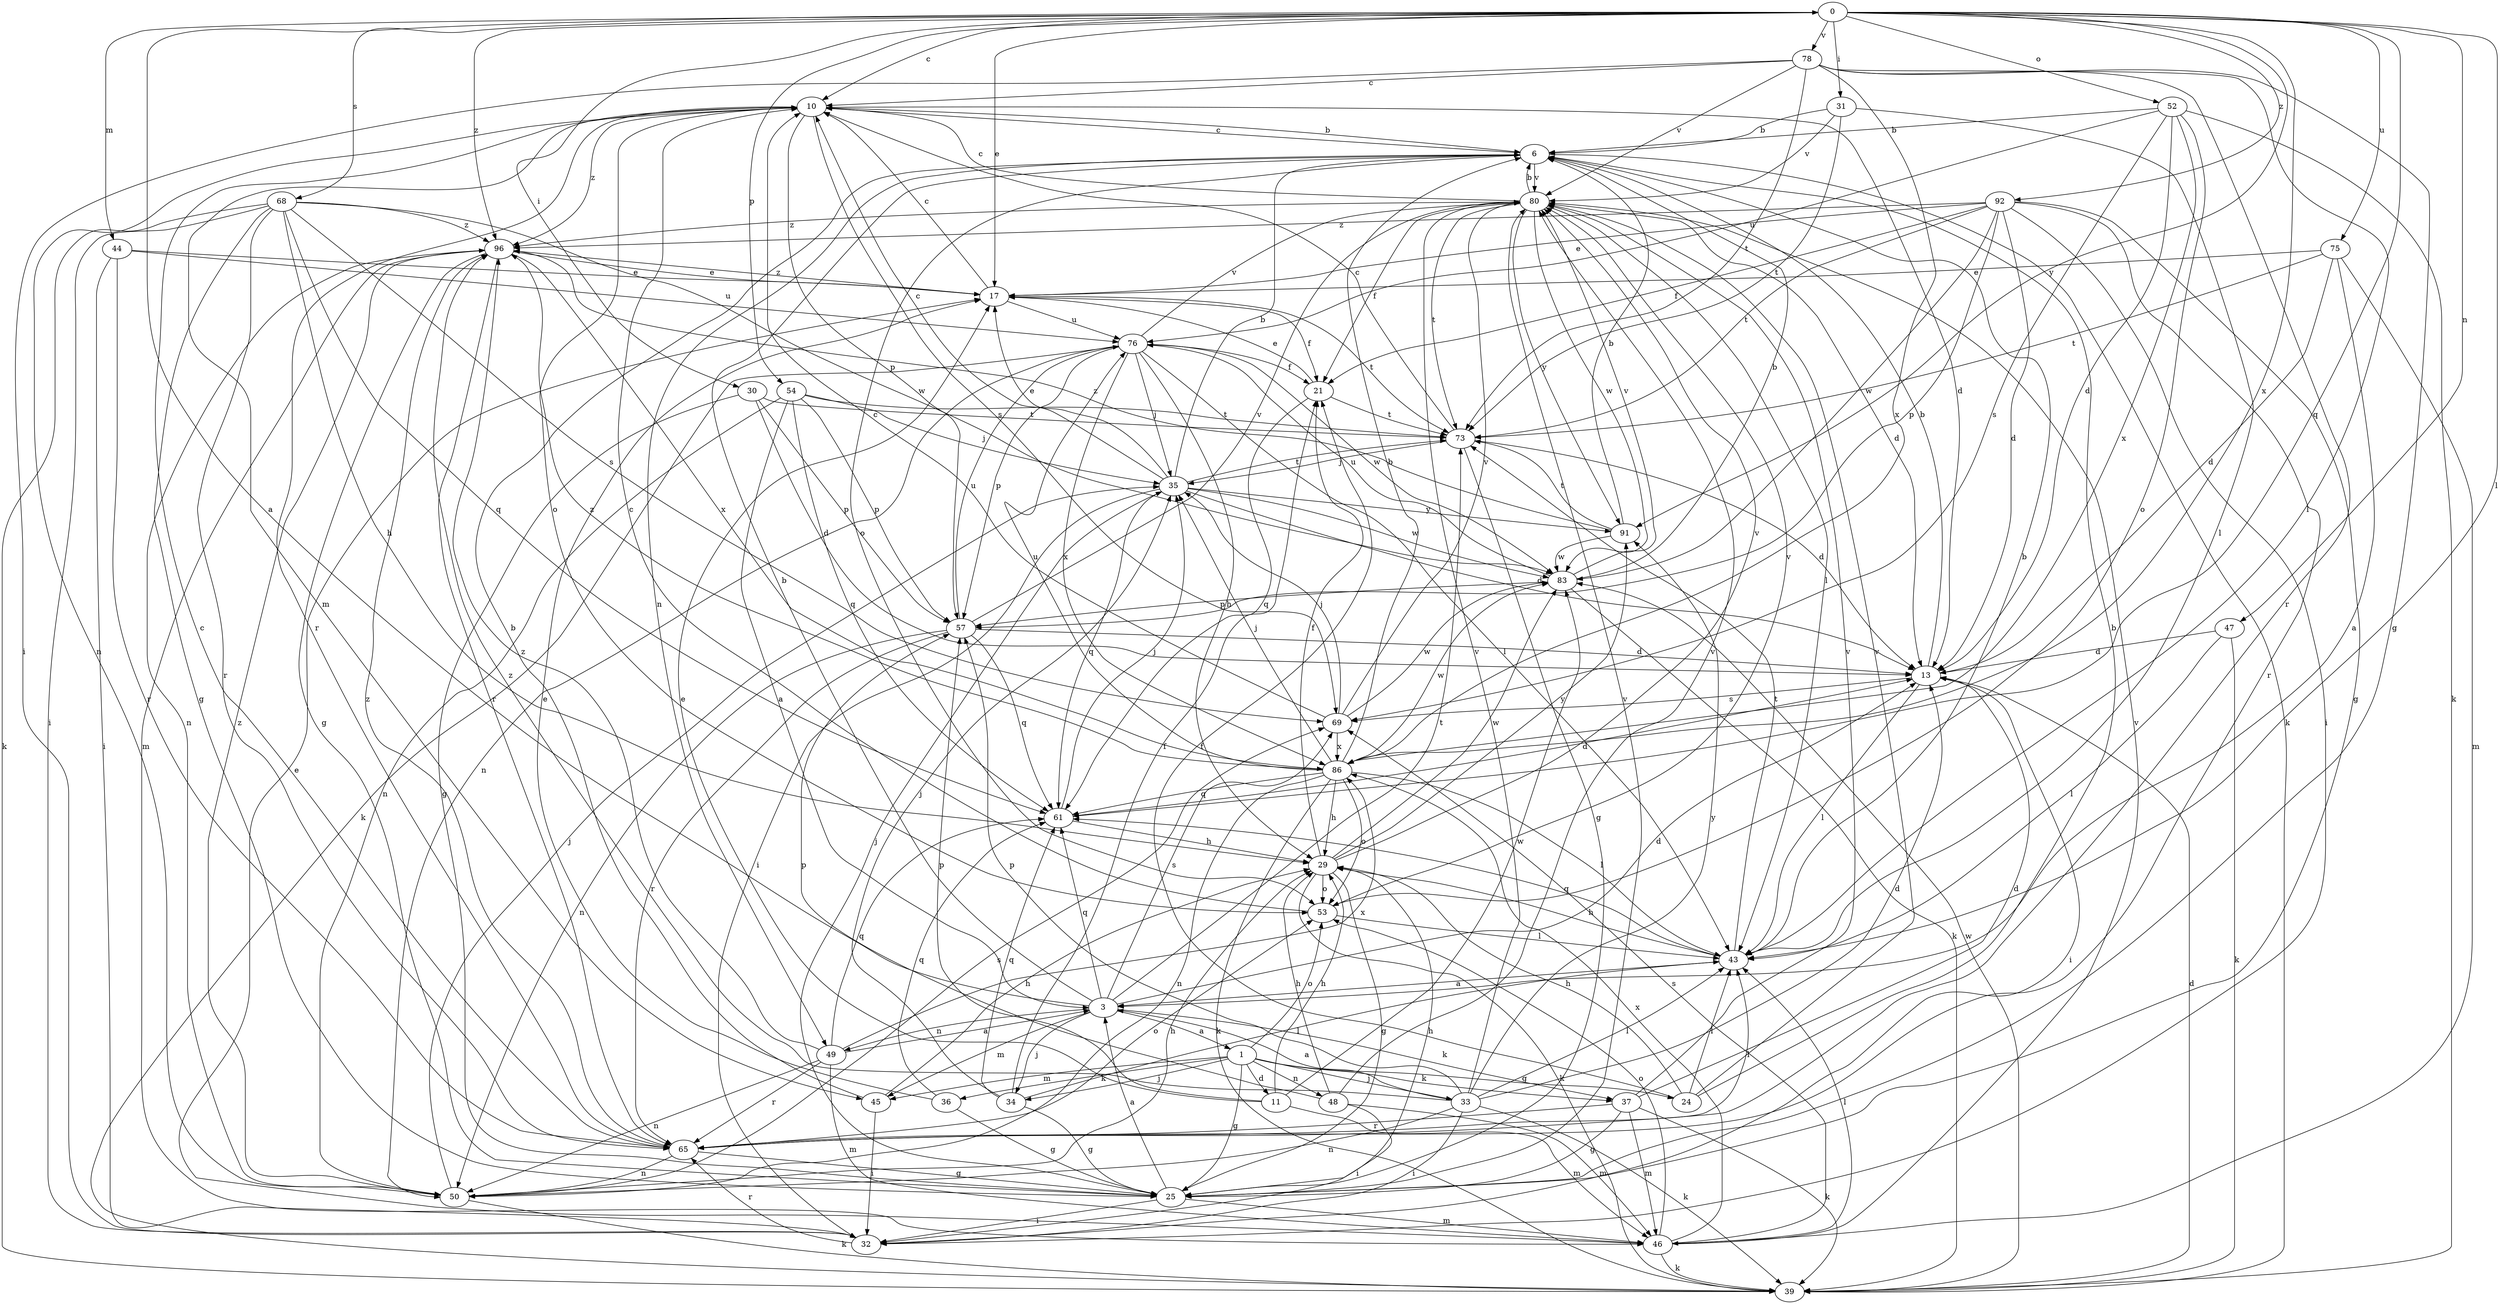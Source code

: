 strict digraph  {
0;
1;
3;
6;
10;
11;
13;
17;
21;
24;
25;
29;
30;
31;
32;
33;
34;
35;
36;
37;
39;
43;
44;
45;
46;
47;
48;
49;
50;
52;
53;
54;
57;
61;
65;
68;
69;
73;
75;
76;
78;
80;
83;
86;
91;
92;
96;
0 -> 10  [label=c];
0 -> 17  [label=e];
0 -> 30  [label=i];
0 -> 31  [label=i];
0 -> 43  [label=l];
0 -> 44  [label=m];
0 -> 47  [label=n];
0 -> 52  [label=o];
0 -> 54  [label=p];
0 -> 61  [label=q];
0 -> 68  [label=s];
0 -> 75  [label=u];
0 -> 78  [label=v];
0 -> 86  [label=x];
0 -> 91  [label=y];
0 -> 92  [label=z];
0 -> 96  [label=z];
1 -> 11  [label=d];
1 -> 24  [label=g];
1 -> 25  [label=g];
1 -> 33  [label=j];
1 -> 34  [label=j];
1 -> 36  [label=k];
1 -> 37  [label=k];
1 -> 45  [label=m];
1 -> 48  [label=n];
1 -> 53  [label=o];
3 -> 0  [label=a];
3 -> 1  [label=a];
3 -> 6  [label=b];
3 -> 13  [label=d];
3 -> 34  [label=j];
3 -> 37  [label=k];
3 -> 45  [label=m];
3 -> 49  [label=n];
3 -> 61  [label=q];
3 -> 69  [label=s];
3 -> 73  [label=t];
6 -> 10  [label=c];
6 -> 39  [label=k];
6 -> 49  [label=n];
6 -> 53  [label=o];
6 -> 80  [label=v];
10 -> 6  [label=b];
10 -> 13  [label=d];
10 -> 45  [label=m];
10 -> 50  [label=n];
10 -> 53  [label=o];
10 -> 57  [label=p];
10 -> 65  [label=r];
10 -> 69  [label=s];
10 -> 96  [label=z];
11 -> 17  [label=e];
11 -> 29  [label=h];
11 -> 46  [label=m];
11 -> 57  [label=p];
11 -> 83  [label=w];
13 -> 6  [label=b];
13 -> 32  [label=i];
13 -> 43  [label=l];
13 -> 69  [label=s];
17 -> 10  [label=c];
17 -> 21  [label=f];
17 -> 73  [label=t];
17 -> 76  [label=u];
17 -> 96  [label=z];
21 -> 17  [label=e];
21 -> 61  [label=q];
21 -> 73  [label=t];
24 -> 6  [label=b];
24 -> 21  [label=f];
24 -> 29  [label=h];
24 -> 43  [label=l];
24 -> 80  [label=v];
25 -> 3  [label=a];
25 -> 29  [label=h];
25 -> 32  [label=i];
25 -> 35  [label=j];
25 -> 46  [label=m];
25 -> 80  [label=v];
29 -> 21  [label=f];
29 -> 25  [label=g];
29 -> 39  [label=k];
29 -> 53  [label=o];
29 -> 80  [label=v];
29 -> 83  [label=w];
29 -> 91  [label=y];
30 -> 13  [label=d];
30 -> 25  [label=g];
30 -> 57  [label=p];
30 -> 73  [label=t];
31 -> 6  [label=b];
31 -> 43  [label=l];
31 -> 73  [label=t];
31 -> 80  [label=v];
32 -> 65  [label=r];
33 -> 3  [label=a];
33 -> 13  [label=d];
33 -> 32  [label=i];
33 -> 39  [label=k];
33 -> 43  [label=l];
33 -> 50  [label=n];
33 -> 57  [label=p];
33 -> 80  [label=v];
33 -> 91  [label=y];
33 -> 96  [label=z];
34 -> 21  [label=f];
34 -> 25  [label=g];
34 -> 35  [label=j];
34 -> 43  [label=l];
34 -> 61  [label=q];
35 -> 6  [label=b];
35 -> 10  [label=c];
35 -> 13  [label=d];
35 -> 17  [label=e];
35 -> 32  [label=i];
35 -> 61  [label=q];
35 -> 73  [label=t];
35 -> 83  [label=w];
35 -> 91  [label=y];
36 -> 17  [label=e];
36 -> 25  [label=g];
36 -> 61  [label=q];
37 -> 13  [label=d];
37 -> 25  [label=g];
37 -> 39  [label=k];
37 -> 46  [label=m];
37 -> 65  [label=r];
37 -> 80  [label=v];
39 -> 13  [label=d];
39 -> 83  [label=w];
43 -> 3  [label=a];
43 -> 6  [label=b];
43 -> 29  [label=h];
43 -> 61  [label=q];
43 -> 73  [label=t];
44 -> 17  [label=e];
44 -> 32  [label=i];
44 -> 65  [label=r];
44 -> 76  [label=u];
45 -> 6  [label=b];
45 -> 29  [label=h];
45 -> 32  [label=i];
46 -> 17  [label=e];
46 -> 39  [label=k];
46 -> 43  [label=l];
46 -> 53  [label=o];
46 -> 69  [label=s];
46 -> 80  [label=v];
46 -> 86  [label=x];
47 -> 13  [label=d];
47 -> 39  [label=k];
47 -> 43  [label=l];
48 -> 29  [label=h];
48 -> 32  [label=i];
48 -> 46  [label=m];
48 -> 57  [label=p];
48 -> 80  [label=v];
49 -> 3  [label=a];
49 -> 46  [label=m];
49 -> 50  [label=n];
49 -> 61  [label=q];
49 -> 65  [label=r];
49 -> 86  [label=x];
49 -> 96  [label=z];
50 -> 29  [label=h];
50 -> 35  [label=j];
50 -> 39  [label=k];
50 -> 69  [label=s];
50 -> 96  [label=z];
52 -> 6  [label=b];
52 -> 13  [label=d];
52 -> 39  [label=k];
52 -> 53  [label=o];
52 -> 69  [label=s];
52 -> 76  [label=u];
52 -> 86  [label=x];
53 -> 10  [label=c];
53 -> 43  [label=l];
53 -> 80  [label=v];
54 -> 3  [label=a];
54 -> 35  [label=j];
54 -> 50  [label=n];
54 -> 57  [label=p];
54 -> 61  [label=q];
54 -> 73  [label=t];
57 -> 13  [label=d];
57 -> 50  [label=n];
57 -> 61  [label=q];
57 -> 65  [label=r];
57 -> 76  [label=u];
57 -> 80  [label=v];
61 -> 13  [label=d];
61 -> 29  [label=h];
61 -> 35  [label=j];
65 -> 10  [label=c];
65 -> 25  [label=g];
65 -> 43  [label=l];
65 -> 50  [label=n];
65 -> 53  [label=o];
65 -> 96  [label=z];
68 -> 25  [label=g];
68 -> 29  [label=h];
68 -> 32  [label=i];
68 -> 39  [label=k];
68 -> 61  [label=q];
68 -> 65  [label=r];
68 -> 69  [label=s];
68 -> 83  [label=w];
68 -> 96  [label=z];
69 -> 10  [label=c];
69 -> 35  [label=j];
69 -> 80  [label=v];
69 -> 83  [label=w];
69 -> 86  [label=x];
73 -> 10  [label=c];
73 -> 13  [label=d];
73 -> 25  [label=g];
73 -> 35  [label=j];
75 -> 3  [label=a];
75 -> 13  [label=d];
75 -> 17  [label=e];
75 -> 46  [label=m];
75 -> 73  [label=t];
76 -> 21  [label=f];
76 -> 29  [label=h];
76 -> 35  [label=j];
76 -> 39  [label=k];
76 -> 43  [label=l];
76 -> 50  [label=n];
76 -> 57  [label=p];
76 -> 80  [label=v];
76 -> 83  [label=w];
76 -> 86  [label=x];
78 -> 10  [label=c];
78 -> 25  [label=g];
78 -> 32  [label=i];
78 -> 43  [label=l];
78 -> 65  [label=r];
78 -> 73  [label=t];
78 -> 80  [label=v];
78 -> 86  [label=x];
80 -> 6  [label=b];
80 -> 10  [label=c];
80 -> 13  [label=d];
80 -> 21  [label=f];
80 -> 43  [label=l];
80 -> 73  [label=t];
80 -> 83  [label=w];
80 -> 91  [label=y];
80 -> 96  [label=z];
83 -> 6  [label=b];
83 -> 39  [label=k];
83 -> 57  [label=p];
83 -> 76  [label=u];
83 -> 80  [label=v];
86 -> 6  [label=b];
86 -> 29  [label=h];
86 -> 35  [label=j];
86 -> 39  [label=k];
86 -> 43  [label=l];
86 -> 50  [label=n];
86 -> 53  [label=o];
86 -> 61  [label=q];
86 -> 76  [label=u];
86 -> 83  [label=w];
86 -> 96  [label=z];
91 -> 6  [label=b];
91 -> 73  [label=t];
91 -> 83  [label=w];
91 -> 96  [label=z];
92 -> 13  [label=d];
92 -> 17  [label=e];
92 -> 21  [label=f];
92 -> 25  [label=g];
92 -> 32  [label=i];
92 -> 57  [label=p];
92 -> 65  [label=r];
92 -> 73  [label=t];
92 -> 83  [label=w];
92 -> 96  [label=z];
96 -> 17  [label=e];
96 -> 25  [label=g];
96 -> 46  [label=m];
96 -> 50  [label=n];
96 -> 65  [label=r];
96 -> 86  [label=x];
}
